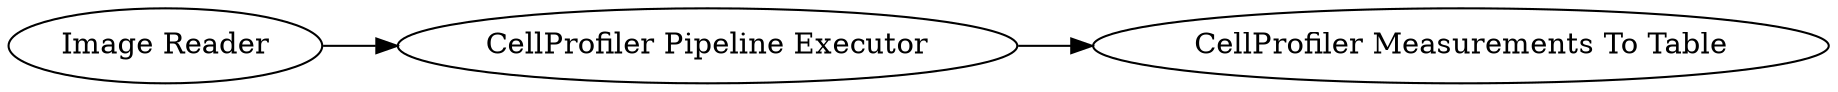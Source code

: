 digraph {
	4 [label="CellProfiler Pipeline Executor"]
	6 [label="CellProfiler Measurements To Table"]
	7 [label="Image Reader"]
	4 -> 6
	7 -> 4
	rankdir=LR
}
